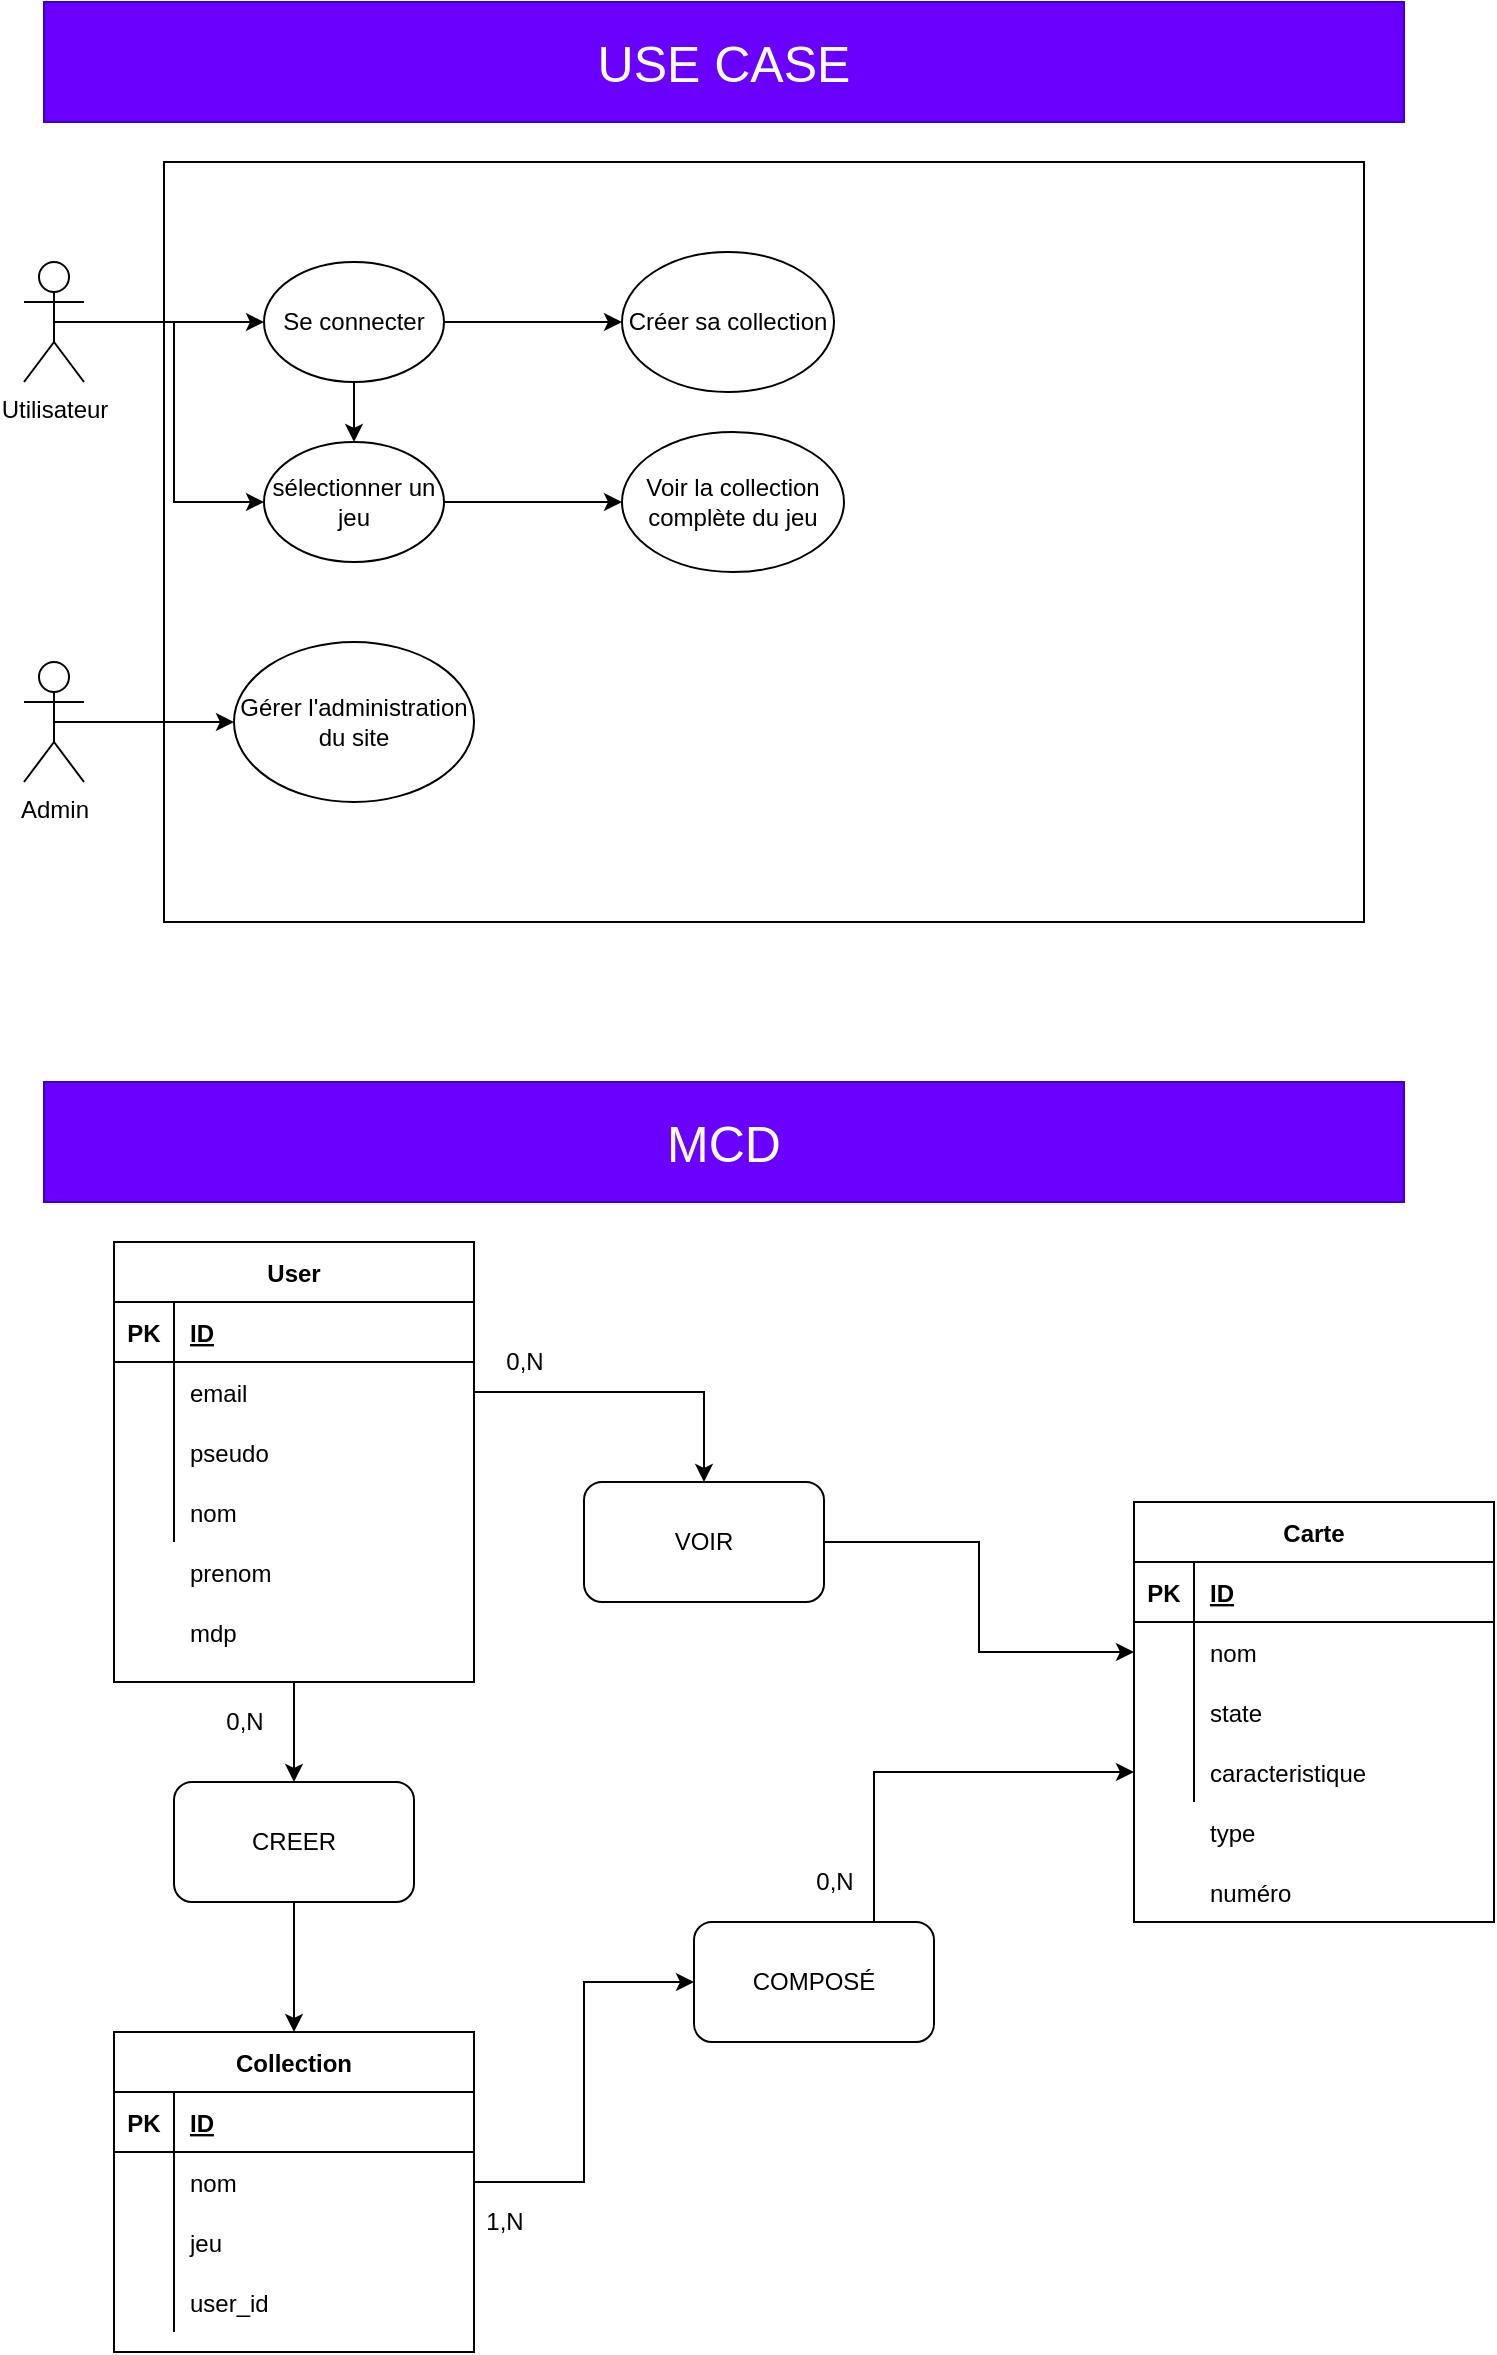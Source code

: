 <mxfile version="14.2.5" type="github">
  <diagram id="Vvy8ZNYeZBU5IeqOEl0n" name="Page-1">
    <mxGraphModel dx="868" dy="1619" grid="1" gridSize="10" guides="1" tooltips="1" connect="1" arrows="1" fold="1" page="1" pageScale="1" pageWidth="827" pageHeight="1169" math="0" shadow="0">
      <root>
        <mxCell id="0" />
        <mxCell id="1" parent="0" />
        <mxCell id="F6hUvUynQKpErKbhB6TS-1" value="" style="rounded=0;whiteSpace=wrap;html=1;" vertex="1" parent="1">
          <mxGeometry x="140" y="20" width="600" height="380" as="geometry" />
        </mxCell>
        <mxCell id="F6hUvUynQKpErKbhB6TS-7" style="edgeStyle=orthogonalEdgeStyle;rounded=0;orthogonalLoop=1;jettySize=auto;html=1;exitX=0.5;exitY=0.5;exitDx=0;exitDy=0;exitPerimeter=0;entryX=0;entryY=0.5;entryDx=0;entryDy=0;" edge="1" parent="1" source="F6hUvUynQKpErKbhB6TS-2" target="F6hUvUynQKpErKbhB6TS-3">
          <mxGeometry relative="1" as="geometry" />
        </mxCell>
        <mxCell id="F6hUvUynQKpErKbhB6TS-8" style="edgeStyle=orthogonalEdgeStyle;rounded=0;orthogonalLoop=1;jettySize=auto;html=1;entryX=0;entryY=0.5;entryDx=0;entryDy=0;" edge="1" parent="1" source="F6hUvUynQKpErKbhB6TS-2" target="F6hUvUynQKpErKbhB6TS-4">
          <mxGeometry relative="1" as="geometry" />
        </mxCell>
        <mxCell id="F6hUvUynQKpErKbhB6TS-2" value="Utilisateur" style="shape=umlActor;verticalLabelPosition=bottom;verticalAlign=top;html=1;outlineConnect=0;" vertex="1" parent="1">
          <mxGeometry x="70" y="70" width="30" height="60" as="geometry" />
        </mxCell>
        <mxCell id="F6hUvUynQKpErKbhB6TS-9" style="edgeStyle=orthogonalEdgeStyle;rounded=0;orthogonalLoop=1;jettySize=auto;html=1;exitX=0.5;exitY=1;exitDx=0;exitDy=0;entryX=0.5;entryY=0;entryDx=0;entryDy=0;" edge="1" parent="1" source="F6hUvUynQKpErKbhB6TS-3" target="F6hUvUynQKpErKbhB6TS-4">
          <mxGeometry relative="1" as="geometry" />
        </mxCell>
        <mxCell id="F6hUvUynQKpErKbhB6TS-11" style="edgeStyle=orthogonalEdgeStyle;rounded=0;orthogonalLoop=1;jettySize=auto;html=1;exitX=1;exitY=0.5;exitDx=0;exitDy=0;entryX=0;entryY=0.5;entryDx=0;entryDy=0;" edge="1" parent="1" source="F6hUvUynQKpErKbhB6TS-3" target="F6hUvUynQKpErKbhB6TS-10">
          <mxGeometry relative="1" as="geometry" />
        </mxCell>
        <mxCell id="F6hUvUynQKpErKbhB6TS-3" value="Se connecter" style="ellipse;whiteSpace=wrap;html=1;" vertex="1" parent="1">
          <mxGeometry x="190" y="70" width="90" height="60" as="geometry" />
        </mxCell>
        <mxCell id="F6hUvUynQKpErKbhB6TS-13" style="edgeStyle=orthogonalEdgeStyle;rounded=0;orthogonalLoop=1;jettySize=auto;html=1;exitX=1;exitY=0.5;exitDx=0;exitDy=0;entryX=0;entryY=0.5;entryDx=0;entryDy=0;" edge="1" parent="1" source="F6hUvUynQKpErKbhB6TS-4" target="F6hUvUynQKpErKbhB6TS-12">
          <mxGeometry relative="1" as="geometry" />
        </mxCell>
        <mxCell id="F6hUvUynQKpErKbhB6TS-4" value="sélectionner un&lt;br&gt;jeu" style="ellipse;whiteSpace=wrap;html=1;" vertex="1" parent="1">
          <mxGeometry x="190" y="160" width="90" height="60" as="geometry" />
        </mxCell>
        <mxCell id="F6hUvUynQKpErKbhB6TS-10" value="Créer sa collection" style="ellipse;whiteSpace=wrap;html=1;" vertex="1" parent="1">
          <mxGeometry x="369" y="65" width="106" height="70" as="geometry" />
        </mxCell>
        <mxCell id="F6hUvUynQKpErKbhB6TS-12" value="Voir la collection&lt;br&gt;complète du jeu" style="ellipse;whiteSpace=wrap;html=1;" vertex="1" parent="1">
          <mxGeometry x="369" y="155" width="111" height="70" as="geometry" />
        </mxCell>
        <mxCell id="F6hUvUynQKpErKbhB6TS-18" style="edgeStyle=orthogonalEdgeStyle;rounded=0;orthogonalLoop=1;jettySize=auto;html=1;exitX=0.5;exitY=0.5;exitDx=0;exitDy=0;exitPerimeter=0;entryX=0;entryY=0.5;entryDx=0;entryDy=0;" edge="1" parent="1" source="F6hUvUynQKpErKbhB6TS-16" target="F6hUvUynQKpErKbhB6TS-17">
          <mxGeometry relative="1" as="geometry" />
        </mxCell>
        <mxCell id="F6hUvUynQKpErKbhB6TS-16" value="Admin" style="shape=umlActor;verticalLabelPosition=bottom;verticalAlign=top;html=1;outlineConnect=0;" vertex="1" parent="1">
          <mxGeometry x="70" y="270" width="30" height="60" as="geometry" />
        </mxCell>
        <mxCell id="F6hUvUynQKpErKbhB6TS-17" value="Gérer l&#39;administration&lt;br&gt;du site" style="ellipse;whiteSpace=wrap;html=1;" vertex="1" parent="1">
          <mxGeometry x="175" y="260" width="120" height="80" as="geometry" />
        </mxCell>
        <mxCell id="F6hUvUynQKpErKbhB6TS-19" value="&lt;font style=&quot;font-size: 25px&quot;&gt;USE CASE&lt;/font&gt;" style="rounded=0;whiteSpace=wrap;html=1;fillColor=#6a00ff;strokeColor=#3700CC;fontColor=#ffffff;" vertex="1" parent="1">
          <mxGeometry x="80" y="-60" width="680" height="60" as="geometry" />
        </mxCell>
        <mxCell id="F6hUvUynQKpErKbhB6TS-20" value="&lt;font style=&quot;font-size: 25px&quot;&gt;MCD&lt;/font&gt;" style="rounded=0;whiteSpace=wrap;html=1;fillColor=#6a00ff;strokeColor=#3700CC;fontColor=#ffffff;" vertex="1" parent="1">
          <mxGeometry x="80" y="480" width="680" height="60" as="geometry" />
        </mxCell>
        <mxCell id="F6hUvUynQKpErKbhB6TS-81" style="edgeStyle=orthogonalEdgeStyle;rounded=0;orthogonalLoop=1;jettySize=auto;html=1;exitX=0.5;exitY=1;exitDx=0;exitDy=0;entryX=0.5;entryY=0;entryDx=0;entryDy=0;" edge="1" parent="1" source="F6hUvUynQKpErKbhB6TS-82" target="F6hUvUynQKpErKbhB6TS-49">
          <mxGeometry relative="1" as="geometry" />
        </mxCell>
        <mxCell id="F6hUvUynQKpErKbhB6TS-23" value="User" style="shape=table;startSize=30;container=1;collapsible=1;childLayout=tableLayout;fixedRows=1;rowLines=0;fontStyle=1;align=center;resizeLast=1;" vertex="1" parent="1">
          <mxGeometry x="115" y="560" width="180" height="220" as="geometry" />
        </mxCell>
        <mxCell id="F6hUvUynQKpErKbhB6TS-24" value="" style="shape=partialRectangle;collapsible=0;dropTarget=0;pointerEvents=0;fillColor=none;top=0;left=0;bottom=1;right=0;points=[[0,0.5],[1,0.5]];portConstraint=eastwest;" vertex="1" parent="F6hUvUynQKpErKbhB6TS-23">
          <mxGeometry y="30" width="180" height="30" as="geometry" />
        </mxCell>
        <mxCell id="F6hUvUynQKpErKbhB6TS-25" value="PK" style="shape=partialRectangle;connectable=0;fillColor=none;top=0;left=0;bottom=0;right=0;fontStyle=1;overflow=hidden;" vertex="1" parent="F6hUvUynQKpErKbhB6TS-24">
          <mxGeometry width="30" height="30" as="geometry" />
        </mxCell>
        <mxCell id="F6hUvUynQKpErKbhB6TS-26" value="ID" style="shape=partialRectangle;connectable=0;fillColor=none;top=0;left=0;bottom=0;right=0;align=left;spacingLeft=6;fontStyle=5;overflow=hidden;" vertex="1" parent="F6hUvUynQKpErKbhB6TS-24">
          <mxGeometry x="30" width="150" height="30" as="geometry" />
        </mxCell>
        <mxCell id="F6hUvUynQKpErKbhB6TS-27" value="" style="shape=partialRectangle;collapsible=0;dropTarget=0;pointerEvents=0;fillColor=none;top=0;left=0;bottom=0;right=0;points=[[0,0.5],[1,0.5]];portConstraint=eastwest;" vertex="1" parent="F6hUvUynQKpErKbhB6TS-23">
          <mxGeometry y="60" width="180" height="30" as="geometry" />
        </mxCell>
        <mxCell id="F6hUvUynQKpErKbhB6TS-28" value="" style="shape=partialRectangle;connectable=0;fillColor=none;top=0;left=0;bottom=0;right=0;editable=1;overflow=hidden;" vertex="1" parent="F6hUvUynQKpErKbhB6TS-27">
          <mxGeometry width="30" height="30" as="geometry" />
        </mxCell>
        <mxCell id="F6hUvUynQKpErKbhB6TS-29" value="email" style="shape=partialRectangle;connectable=0;fillColor=none;top=0;left=0;bottom=0;right=0;align=left;spacingLeft=6;overflow=hidden;" vertex="1" parent="F6hUvUynQKpErKbhB6TS-27">
          <mxGeometry x="30" width="150" height="30" as="geometry" />
        </mxCell>
        <mxCell id="F6hUvUynQKpErKbhB6TS-30" value="" style="shape=partialRectangle;collapsible=0;dropTarget=0;pointerEvents=0;fillColor=none;top=0;left=0;bottom=0;right=0;points=[[0,0.5],[1,0.5]];portConstraint=eastwest;" vertex="1" parent="F6hUvUynQKpErKbhB6TS-23">
          <mxGeometry y="90" width="180" height="30" as="geometry" />
        </mxCell>
        <mxCell id="F6hUvUynQKpErKbhB6TS-31" value="" style="shape=partialRectangle;connectable=0;fillColor=none;top=0;left=0;bottom=0;right=0;editable=1;overflow=hidden;" vertex="1" parent="F6hUvUynQKpErKbhB6TS-30">
          <mxGeometry width="30" height="30" as="geometry" />
        </mxCell>
        <mxCell id="F6hUvUynQKpErKbhB6TS-32" value="pseudo" style="shape=partialRectangle;connectable=0;fillColor=none;top=0;left=0;bottom=0;right=0;align=left;spacingLeft=6;overflow=hidden;" vertex="1" parent="F6hUvUynQKpErKbhB6TS-30">
          <mxGeometry x="30" width="150" height="30" as="geometry" />
        </mxCell>
        <mxCell id="F6hUvUynQKpErKbhB6TS-33" value="" style="shape=partialRectangle;collapsible=0;dropTarget=0;pointerEvents=0;fillColor=none;top=0;left=0;bottom=0;right=0;points=[[0,0.5],[1,0.5]];portConstraint=eastwest;" vertex="1" parent="F6hUvUynQKpErKbhB6TS-23">
          <mxGeometry y="120" width="180" height="30" as="geometry" />
        </mxCell>
        <mxCell id="F6hUvUynQKpErKbhB6TS-34" value="" style="shape=partialRectangle;connectable=0;fillColor=none;top=0;left=0;bottom=0;right=0;editable=1;overflow=hidden;" vertex="1" parent="F6hUvUynQKpErKbhB6TS-33">
          <mxGeometry width="30" height="30" as="geometry" />
        </mxCell>
        <mxCell id="F6hUvUynQKpErKbhB6TS-35" value="nom" style="shape=partialRectangle;connectable=0;fillColor=none;top=0;left=0;bottom=0;right=0;align=left;spacingLeft=6;overflow=hidden;" vertex="1" parent="F6hUvUynQKpErKbhB6TS-33">
          <mxGeometry x="30" width="150" height="30" as="geometry" />
        </mxCell>
        <mxCell id="F6hUvUynQKpErKbhB6TS-36" value="Carte" style="shape=table;startSize=30;container=1;collapsible=1;childLayout=tableLayout;fixedRows=1;rowLines=0;fontStyle=1;align=center;resizeLast=1;" vertex="1" parent="1">
          <mxGeometry x="625" y="690" width="180" height="210" as="geometry" />
        </mxCell>
        <mxCell id="F6hUvUynQKpErKbhB6TS-37" value="" style="shape=partialRectangle;collapsible=0;dropTarget=0;pointerEvents=0;fillColor=none;top=0;left=0;bottom=1;right=0;points=[[0,0.5],[1,0.5]];portConstraint=eastwest;" vertex="1" parent="F6hUvUynQKpErKbhB6TS-36">
          <mxGeometry y="30" width="180" height="30" as="geometry" />
        </mxCell>
        <mxCell id="F6hUvUynQKpErKbhB6TS-38" value="PK" style="shape=partialRectangle;connectable=0;fillColor=none;top=0;left=0;bottom=0;right=0;fontStyle=1;overflow=hidden;" vertex="1" parent="F6hUvUynQKpErKbhB6TS-37">
          <mxGeometry width="30" height="30" as="geometry" />
        </mxCell>
        <mxCell id="F6hUvUynQKpErKbhB6TS-39" value="ID" style="shape=partialRectangle;connectable=0;fillColor=none;top=0;left=0;bottom=0;right=0;align=left;spacingLeft=6;fontStyle=5;overflow=hidden;" vertex="1" parent="F6hUvUynQKpErKbhB6TS-37">
          <mxGeometry x="30" width="150" height="30" as="geometry" />
        </mxCell>
        <mxCell id="F6hUvUynQKpErKbhB6TS-40" value="" style="shape=partialRectangle;collapsible=0;dropTarget=0;pointerEvents=0;fillColor=none;top=0;left=0;bottom=0;right=0;points=[[0,0.5],[1,0.5]];portConstraint=eastwest;" vertex="1" parent="F6hUvUynQKpErKbhB6TS-36">
          <mxGeometry y="60" width="180" height="30" as="geometry" />
        </mxCell>
        <mxCell id="F6hUvUynQKpErKbhB6TS-41" value="" style="shape=partialRectangle;connectable=0;fillColor=none;top=0;left=0;bottom=0;right=0;editable=1;overflow=hidden;" vertex="1" parent="F6hUvUynQKpErKbhB6TS-40">
          <mxGeometry width="30" height="30" as="geometry" />
        </mxCell>
        <mxCell id="F6hUvUynQKpErKbhB6TS-42" value="nom" style="shape=partialRectangle;connectable=0;fillColor=none;top=0;left=0;bottom=0;right=0;align=left;spacingLeft=6;overflow=hidden;" vertex="1" parent="F6hUvUynQKpErKbhB6TS-40">
          <mxGeometry x="30" width="150" height="30" as="geometry" />
        </mxCell>
        <mxCell id="F6hUvUynQKpErKbhB6TS-43" value="" style="shape=partialRectangle;collapsible=0;dropTarget=0;pointerEvents=0;fillColor=none;top=0;left=0;bottom=0;right=0;points=[[0,0.5],[1,0.5]];portConstraint=eastwest;" vertex="1" parent="F6hUvUynQKpErKbhB6TS-36">
          <mxGeometry y="90" width="180" height="30" as="geometry" />
        </mxCell>
        <mxCell id="F6hUvUynQKpErKbhB6TS-44" value="" style="shape=partialRectangle;connectable=0;fillColor=none;top=0;left=0;bottom=0;right=0;editable=1;overflow=hidden;" vertex="1" parent="F6hUvUynQKpErKbhB6TS-43">
          <mxGeometry width="30" height="30" as="geometry" />
        </mxCell>
        <mxCell id="F6hUvUynQKpErKbhB6TS-45" value="state" style="shape=partialRectangle;connectable=0;fillColor=none;top=0;left=0;bottom=0;right=0;align=left;spacingLeft=6;overflow=hidden;" vertex="1" parent="F6hUvUynQKpErKbhB6TS-43">
          <mxGeometry x="30" width="150" height="30" as="geometry" />
        </mxCell>
        <mxCell id="F6hUvUynQKpErKbhB6TS-46" value="" style="shape=partialRectangle;collapsible=0;dropTarget=0;pointerEvents=0;fillColor=none;top=0;left=0;bottom=0;right=0;points=[[0,0.5],[1,0.5]];portConstraint=eastwest;" vertex="1" parent="F6hUvUynQKpErKbhB6TS-36">
          <mxGeometry y="120" width="180" height="30" as="geometry" />
        </mxCell>
        <mxCell id="F6hUvUynQKpErKbhB6TS-47" value="" style="shape=partialRectangle;connectable=0;fillColor=none;top=0;left=0;bottom=0;right=0;editable=1;overflow=hidden;" vertex="1" parent="F6hUvUynQKpErKbhB6TS-46">
          <mxGeometry width="30" height="30" as="geometry" />
        </mxCell>
        <mxCell id="F6hUvUynQKpErKbhB6TS-48" value="caracteristique" style="shape=partialRectangle;connectable=0;fillColor=none;top=0;left=0;bottom=0;right=0;align=left;spacingLeft=6;overflow=hidden;" vertex="1" parent="F6hUvUynQKpErKbhB6TS-46">
          <mxGeometry x="30" width="150" height="30" as="geometry" />
        </mxCell>
        <mxCell id="F6hUvUynQKpErKbhB6TS-49" value="Collection" style="shape=table;startSize=30;container=1;collapsible=1;childLayout=tableLayout;fixedRows=1;rowLines=0;fontStyle=1;align=center;resizeLast=1;" vertex="1" parent="1">
          <mxGeometry x="115" y="955" width="180" height="160" as="geometry" />
        </mxCell>
        <mxCell id="F6hUvUynQKpErKbhB6TS-50" value="" style="shape=partialRectangle;collapsible=0;dropTarget=0;pointerEvents=0;fillColor=none;top=0;left=0;bottom=1;right=0;points=[[0,0.5],[1,0.5]];portConstraint=eastwest;" vertex="1" parent="F6hUvUynQKpErKbhB6TS-49">
          <mxGeometry y="30" width="180" height="30" as="geometry" />
        </mxCell>
        <mxCell id="F6hUvUynQKpErKbhB6TS-51" value="PK" style="shape=partialRectangle;connectable=0;fillColor=none;top=0;left=0;bottom=0;right=0;fontStyle=1;overflow=hidden;" vertex="1" parent="F6hUvUynQKpErKbhB6TS-50">
          <mxGeometry width="30" height="30" as="geometry" />
        </mxCell>
        <mxCell id="F6hUvUynQKpErKbhB6TS-52" value="ID" style="shape=partialRectangle;connectable=0;fillColor=none;top=0;left=0;bottom=0;right=0;align=left;spacingLeft=6;fontStyle=5;overflow=hidden;" vertex="1" parent="F6hUvUynQKpErKbhB6TS-50">
          <mxGeometry x="30" width="150" height="30" as="geometry" />
        </mxCell>
        <mxCell id="F6hUvUynQKpErKbhB6TS-53" value="" style="shape=partialRectangle;collapsible=0;dropTarget=0;pointerEvents=0;fillColor=none;top=0;left=0;bottom=0;right=0;points=[[0,0.5],[1,0.5]];portConstraint=eastwest;" vertex="1" parent="F6hUvUynQKpErKbhB6TS-49">
          <mxGeometry y="60" width="180" height="30" as="geometry" />
        </mxCell>
        <mxCell id="F6hUvUynQKpErKbhB6TS-54" value="" style="shape=partialRectangle;connectable=0;fillColor=none;top=0;left=0;bottom=0;right=0;editable=1;overflow=hidden;" vertex="1" parent="F6hUvUynQKpErKbhB6TS-53">
          <mxGeometry width="30" height="30" as="geometry" />
        </mxCell>
        <mxCell id="F6hUvUynQKpErKbhB6TS-55" value="nom" style="shape=partialRectangle;connectable=0;fillColor=none;top=0;left=0;bottom=0;right=0;align=left;spacingLeft=6;overflow=hidden;" vertex="1" parent="F6hUvUynQKpErKbhB6TS-53">
          <mxGeometry x="30" width="150" height="30" as="geometry" />
        </mxCell>
        <mxCell id="F6hUvUynQKpErKbhB6TS-56" value="" style="shape=partialRectangle;collapsible=0;dropTarget=0;pointerEvents=0;fillColor=none;top=0;left=0;bottom=0;right=0;points=[[0,0.5],[1,0.5]];portConstraint=eastwest;" vertex="1" parent="F6hUvUynQKpErKbhB6TS-49">
          <mxGeometry y="90" width="180" height="30" as="geometry" />
        </mxCell>
        <mxCell id="F6hUvUynQKpErKbhB6TS-57" value="" style="shape=partialRectangle;connectable=0;fillColor=none;top=0;left=0;bottom=0;right=0;editable=1;overflow=hidden;" vertex="1" parent="F6hUvUynQKpErKbhB6TS-56">
          <mxGeometry width="30" height="30" as="geometry" />
        </mxCell>
        <mxCell id="F6hUvUynQKpErKbhB6TS-58" value="jeu" style="shape=partialRectangle;connectable=0;fillColor=none;top=0;left=0;bottom=0;right=0;align=left;spacingLeft=6;overflow=hidden;" vertex="1" parent="F6hUvUynQKpErKbhB6TS-56">
          <mxGeometry x="30" width="150" height="30" as="geometry" />
        </mxCell>
        <mxCell id="F6hUvUynQKpErKbhB6TS-59" value="" style="shape=partialRectangle;collapsible=0;dropTarget=0;pointerEvents=0;fillColor=none;top=0;left=0;bottom=0;right=0;points=[[0,0.5],[1,0.5]];portConstraint=eastwest;" vertex="1" parent="F6hUvUynQKpErKbhB6TS-49">
          <mxGeometry y="120" width="180" height="30" as="geometry" />
        </mxCell>
        <mxCell id="F6hUvUynQKpErKbhB6TS-60" value="" style="shape=partialRectangle;connectable=0;fillColor=none;top=0;left=0;bottom=0;right=0;editable=1;overflow=hidden;" vertex="1" parent="F6hUvUynQKpErKbhB6TS-59">
          <mxGeometry width="30" height="30" as="geometry" />
        </mxCell>
        <mxCell id="F6hUvUynQKpErKbhB6TS-61" value="user_id" style="shape=partialRectangle;connectable=0;fillColor=none;top=0;left=0;bottom=0;right=0;align=left;spacingLeft=6;overflow=hidden;" vertex="1" parent="F6hUvUynQKpErKbhB6TS-59">
          <mxGeometry x="30" width="150" height="30" as="geometry" />
        </mxCell>
        <mxCell id="F6hUvUynQKpErKbhB6TS-62" value="prenom" style="shape=partialRectangle;connectable=0;fillColor=none;top=0;left=0;bottom=0;right=0;align=left;spacingLeft=6;overflow=hidden;" vertex="1" parent="1">
          <mxGeometry x="145" y="710" width="150" height="30" as="geometry" />
        </mxCell>
        <mxCell id="F6hUvUynQKpErKbhB6TS-63" value="mdp" style="shape=partialRectangle;connectable=0;fillColor=none;top=0;left=0;bottom=0;right=0;align=left;spacingLeft=6;overflow=hidden;" vertex="1" parent="1">
          <mxGeometry x="145" y="740" width="150" height="30" as="geometry" />
        </mxCell>
        <mxCell id="F6hUvUynQKpErKbhB6TS-77" value="type" style="shape=partialRectangle;connectable=0;fillColor=none;top=0;left=0;bottom=0;right=0;align=left;spacingLeft=6;overflow=hidden;" vertex="1" parent="1">
          <mxGeometry x="655" y="840" width="150" height="30" as="geometry" />
        </mxCell>
        <mxCell id="F6hUvUynQKpErKbhB6TS-79" value="numéro" style="shape=partialRectangle;connectable=0;fillColor=none;top=0;left=0;bottom=0;right=0;align=left;spacingLeft=6;overflow=hidden;" vertex="1" parent="1">
          <mxGeometry x="655" y="870" width="150" height="30" as="geometry" />
        </mxCell>
        <mxCell id="F6hUvUynQKpErKbhB6TS-82" value="CREER" style="rounded=1;whiteSpace=wrap;html=1;" vertex="1" parent="1">
          <mxGeometry x="145" y="830" width="120" height="60" as="geometry" />
        </mxCell>
        <mxCell id="F6hUvUynQKpErKbhB6TS-83" style="edgeStyle=orthogonalEdgeStyle;rounded=0;orthogonalLoop=1;jettySize=auto;html=1;exitX=0.5;exitY=1;exitDx=0;exitDy=0;entryX=0.5;entryY=0;entryDx=0;entryDy=0;" edge="1" parent="1" source="F6hUvUynQKpErKbhB6TS-23" target="F6hUvUynQKpErKbhB6TS-82">
          <mxGeometry relative="1" as="geometry">
            <mxPoint x="205" y="780" as="sourcePoint" />
            <mxPoint x="205" y="955" as="targetPoint" />
          </mxGeometry>
        </mxCell>
        <mxCell id="F6hUvUynQKpErKbhB6TS-89" style="edgeStyle=orthogonalEdgeStyle;rounded=0;orthogonalLoop=1;jettySize=auto;html=1;exitX=0.75;exitY=0;exitDx=0;exitDy=0;entryX=0;entryY=0.5;entryDx=0;entryDy=0;" edge="1" parent="1" source="F6hUvUynQKpErKbhB6TS-84" target="F6hUvUynQKpErKbhB6TS-46">
          <mxGeometry relative="1" as="geometry" />
        </mxCell>
        <mxCell id="F6hUvUynQKpErKbhB6TS-84" value="COMPOSÉ" style="rounded=1;whiteSpace=wrap;html=1;" vertex="1" parent="1">
          <mxGeometry x="405" y="900" width="120" height="60" as="geometry" />
        </mxCell>
        <mxCell id="F6hUvUynQKpErKbhB6TS-85" style="edgeStyle=orthogonalEdgeStyle;rounded=0;orthogonalLoop=1;jettySize=auto;html=1;exitX=1;exitY=0.5;exitDx=0;exitDy=0;entryX=0;entryY=0.5;entryDx=0;entryDy=0;" edge="1" parent="1" source="F6hUvUynQKpErKbhB6TS-53" target="F6hUvUynQKpErKbhB6TS-84">
          <mxGeometry relative="1" as="geometry" />
        </mxCell>
        <mxCell id="F6hUvUynQKpErKbhB6TS-92" style="edgeStyle=orthogonalEdgeStyle;rounded=0;orthogonalLoop=1;jettySize=auto;html=1;exitX=1;exitY=0.5;exitDx=0;exitDy=0;entryX=0;entryY=0.5;entryDx=0;entryDy=0;" edge="1" parent="1" source="F6hUvUynQKpErKbhB6TS-90" target="F6hUvUynQKpErKbhB6TS-40">
          <mxGeometry relative="1" as="geometry" />
        </mxCell>
        <mxCell id="F6hUvUynQKpErKbhB6TS-90" value="VOIR" style="rounded=1;whiteSpace=wrap;html=1;" vertex="1" parent="1">
          <mxGeometry x="350" y="680" width="120" height="60" as="geometry" />
        </mxCell>
        <mxCell id="F6hUvUynQKpErKbhB6TS-91" style="edgeStyle=orthogonalEdgeStyle;rounded=0;orthogonalLoop=1;jettySize=auto;html=1;exitX=1;exitY=0.5;exitDx=0;exitDy=0;" edge="1" parent="1" source="F6hUvUynQKpErKbhB6TS-27" target="F6hUvUynQKpErKbhB6TS-90">
          <mxGeometry relative="1" as="geometry" />
        </mxCell>
        <mxCell id="F6hUvUynQKpErKbhB6TS-94" value="0,N" style="text;html=1;align=center;verticalAlign=middle;resizable=0;points=[];autosize=1;" vertex="1" parent="1">
          <mxGeometry x="305" y="610" width="30" height="20" as="geometry" />
        </mxCell>
        <mxCell id="F6hUvUynQKpErKbhB6TS-95" value="0,N" style="text;html=1;align=center;verticalAlign=middle;resizable=0;points=[];autosize=1;" vertex="1" parent="1">
          <mxGeometry x="165" y="790" width="30" height="20" as="geometry" />
        </mxCell>
        <mxCell id="F6hUvUynQKpErKbhB6TS-96" value="1,N" style="text;html=1;align=center;verticalAlign=middle;resizable=0;points=[];autosize=1;" vertex="1" parent="1">
          <mxGeometry x="295" y="1040" width="30" height="20" as="geometry" />
        </mxCell>
        <mxCell id="F6hUvUynQKpErKbhB6TS-98" value="0,N" style="text;html=1;align=center;verticalAlign=middle;resizable=0;points=[];autosize=1;" vertex="1" parent="1">
          <mxGeometry x="460" y="870" width="30" height="20" as="geometry" />
        </mxCell>
      </root>
    </mxGraphModel>
  </diagram>
</mxfile>
